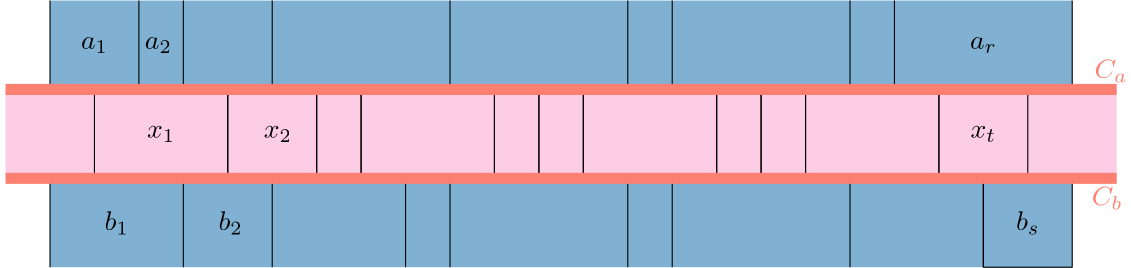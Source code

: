 <?xml version="1.0"?>
<!DOCTYPE ipe SYSTEM "ipe.dtd">
<ipe version="70218" creator="Ipe 7.2.18">
<info created="D:20200827074517" modified="D:20200827092118"/>
<ipestyle name="basic">
<symbol name="arrow/arc(spx)">
<path stroke="sym-stroke" fill="sym-stroke" pen="sym-pen">
0 0 m
-1 0.333 l
-1 -0.333 l
h
</path>
</symbol>
<symbol name="arrow/farc(spx)">
<path stroke="sym-stroke" fill="white" pen="sym-pen">
0 0 m
-1 0.333 l
-1 -0.333 l
h
</path>
</symbol>
<symbol name="arrow/ptarc(spx)">
<path stroke="sym-stroke" fill="sym-stroke" pen="sym-pen">
0 0 m
-1 0.333 l
-0.8 0 l
-1 -0.333 l
h
</path>
</symbol>
<symbol name="arrow/fptarc(spx)">
<path stroke="sym-stroke" fill="white" pen="sym-pen">
0 0 m
-1 0.333 l
-0.8 0 l
-1 -0.333 l
h
</path>
</symbol>
<symbol name="mark/circle(sx)" transformations="translations">
<path fill="sym-stroke">
0.6 0 0 0.6 0 0 e
0.4 0 0 0.4 0 0 e
</path>
</symbol>
<symbol name="mark/disk(sx)" transformations="translations">
<path fill="sym-stroke">
0.6 0 0 0.6 0 0 e
</path>
</symbol>
<symbol name="mark/fdisk(sfx)" transformations="translations">
<group>
<path fill="sym-fill">
0.5 0 0 0.5 0 0 e
</path>
<path fill="sym-stroke" fillrule="eofill">
0.6 0 0 0.6 0 0 e
0.4 0 0 0.4 0 0 e
</path>
</group>
</symbol>
<symbol name="mark/box(sx)" transformations="translations">
<path fill="sym-stroke" fillrule="eofill">
-0.6 -0.6 m
0.6 -0.6 l
0.6 0.6 l
-0.6 0.6 l
h
-0.4 -0.4 m
0.4 -0.4 l
0.4 0.4 l
-0.4 0.4 l
h
</path>
</symbol>
<symbol name="mark/square(sx)" transformations="translations">
<path fill="sym-stroke">
-0.6 -0.6 m
0.6 -0.6 l
0.6 0.6 l
-0.6 0.6 l
h
</path>
</symbol>
<symbol name="mark/fsquare(sfx)" transformations="translations">
<group>
<path fill="sym-fill">
-0.5 -0.5 m
0.5 -0.5 l
0.5 0.5 l
-0.5 0.5 l
h
</path>
<path fill="sym-stroke" fillrule="eofill">
-0.6 -0.6 m
0.6 -0.6 l
0.6 0.6 l
-0.6 0.6 l
h
-0.4 -0.4 m
0.4 -0.4 l
0.4 0.4 l
-0.4 0.4 l
h
</path>
</group>
</symbol>
<symbol name="mark/cross(sx)" transformations="translations">
<group>
<path fill="sym-stroke">
-0.43 -0.57 m
0.57 0.43 l
0.43 0.57 l
-0.57 -0.43 l
h
</path>
<path fill="sym-stroke">
-0.43 0.57 m
0.57 -0.43 l
0.43 -0.57 l
-0.57 0.43 l
h
</path>
</group>
</symbol>
<symbol name="arrow/fnormal(spx)">
<path stroke="sym-stroke" fill="white" pen="sym-pen">
0 0 m
-1 0.333 l
-1 -0.333 l
h
</path>
</symbol>
<symbol name="arrow/pointed(spx)">
<path stroke="sym-stroke" fill="sym-stroke" pen="sym-pen">
0 0 m
-1 0.333 l
-0.8 0 l
-1 -0.333 l
h
</path>
</symbol>
<symbol name="arrow/fpointed(spx)">
<path stroke="sym-stroke" fill="white" pen="sym-pen">
0 0 m
-1 0.333 l
-0.8 0 l
-1 -0.333 l
h
</path>
</symbol>
<symbol name="arrow/linear(spx)">
<path stroke="sym-stroke" pen="sym-pen">
-1 0.333 m
0 0 l
-1 -0.333 l
</path>
</symbol>
<symbol name="arrow/fdouble(spx)">
<path stroke="sym-stroke" fill="white" pen="sym-pen">
0 0 m
-1 0.333 l
-1 -0.333 l
h
-1 0 m
-2 0.333 l
-2 -0.333 l
h
</path>
</symbol>
<symbol name="arrow/double(spx)">
<path stroke="sym-stroke" fill="sym-stroke" pen="sym-pen">
0 0 m
-1 0.333 l
-1 -0.333 l
h
-1 0 m
-2 0.333 l
-2 -0.333 l
h
</path>
</symbol>
<symbol name="arrow/mid-normal(spx)">
<path stroke="sym-stroke" fill="sym-stroke" pen="sym-pen">
0.5 0 m
-0.5 0.333 l
-0.5 -0.333 l
h
</path>
</symbol>
<symbol name="arrow/mid-fnormal(spx)">
<path stroke="sym-stroke" fill="white" pen="sym-pen">
0.5 0 m
-0.5 0.333 l
-0.5 -0.333 l
h
</path>
</symbol>
<symbol name="arrow/mid-pointed(spx)">
<path stroke="sym-stroke" fill="sym-stroke" pen="sym-pen">
0.5 0 m
-0.5 0.333 l
-0.3 0 l
-0.5 -0.333 l
h
</path>
</symbol>
<symbol name="arrow/mid-fpointed(spx)">
<path stroke="sym-stroke" fill="white" pen="sym-pen">
0.5 0 m
-0.5 0.333 l
-0.3 0 l
-0.5 -0.333 l
h
</path>
</symbol>
<symbol name="arrow/mid-double(spx)">
<path stroke="sym-stroke" fill="sym-stroke" pen="sym-pen">
1 0 m
0 0.333 l
0 -0.333 l
h
0 0 m
-1 0.333 l
-1 -0.333 l
h
</path>
</symbol>
<symbol name="arrow/mid-fdouble(spx)">
<path stroke="sym-stroke" fill="white" pen="sym-pen">
1 0 m
0 0.333 l
0 -0.333 l
h
0 0 m
-1 0.333 l
-1 -0.333 l
h
</path>
</symbol>
<pen name="heavier" value="0.8"/>
<pen name="fat" value="1.2"/>
<pen name="ultrafat" value="2"/>
<symbolsize name="large" value="5"/>
<symbolsize name="small" value="2"/>
<symbolsize name="tiny" value="1.1"/>
<arrowsize name="large" value="10"/>
<arrowsize name="small" value="5"/>
<arrowsize name="tiny" value="3"/>
<color name="red" value="1 0 0"/>
<color name="blue" value="0 0 1"/>
<color name="green" value="0 1 0"/>
<color name="yellow" value="1 1 0"/>
<color name="orange" value="1 0.647 0"/>
<color name="gold" value="1 0.843 0"/>
<color name="purple" value="0.627 0.125 0.941"/>
<color name="gray" value="0.745"/>
<color name="brown" value="0.647 0.165 0.165"/>
<color name="navy" value="0 0 0.502"/>
<color name="pink" value="1 0.753 0.796"/>
<color name="seagreen" value="0.18 0.545 0.341"/>
<color name="turquoise" value="0.251 0.878 0.816"/>
<color name="violet" value="0.933 0.51 0.933"/>
<color name="darkblue" value="0 0 0.545"/>
<color name="darkcyan" value="0 0.545 0.545"/>
<color name="darkgray" value="0.663"/>
<color name="darkgreen" value="0 0.392 0"/>
<color name="darkmagenta" value="0.545 0 0.545"/>
<color name="darkorange" value="1 0.549 0"/>
<color name="darkred" value="0.545 0 0"/>
<color name="lightblue" value="0.678 0.847 0.902"/>
<color name="lightcyan" value="0.878 1 1"/>
<color name="lightgray" value="0.827"/>
<color name="lightgreen" value="0.565 0.933 0.565"/>
<color name="lightyellow" value="1 1 0.878"/>
<dashstyle name="dotted" value="[1 3] 0"/>
<dashstyle name="dashed" value="[4] 0"/>
<dashstyle name="dash dotted" value="[4 2 1 2] 0"/>
<dashstyle name="dash dot dotted" value="[4 2 1 2 1 2] 0"/>
<textsize name="large" value="\large"/>
<textsize name="Large" value="\Large"/>
<textsize name="LARGE" value="\LARGE"/>
<textsize name="huge" value="\huge"/>
<textsize name="Huge" value="\Huge"/>
<textsize name="small" value="\small"/>
<textsize name="footnote" value="\footnotesize"/>
<textsize name="tiny" value="\tiny"/>
<textstyle name="center" begin="\begin{center}" end="\end{center}"/>
<textstyle name="itemize" begin="\begin{itemize}" end="\end{itemize}"/>
<textstyle name="item" begin="\begin{itemize}\item{}" end="\end{itemize}"/>
<gridsize name="4 pts" value="4"/>
<gridsize name="8 pts (~3 mm)" value="8"/>
<gridsize name="16 pts (~6 mm)" value="16"/>
<gridsize name="32 pts (~12 mm)" value="32"/>
<gridsize name="10 pts (~3.5 mm)" value="10"/>
<gridsize name="20 pts (~7 mm)" value="20"/>
<gridsize name="14 pts (~5 mm)" value="14"/>
<gridsize name="28 pts (~10 mm)" value="28"/>
<gridsize name="56 pts (~20 mm)" value="56"/>
<anglesize name="90 deg" value="90"/>
<anglesize name="60 deg" value="60"/>
<anglesize name="45 deg" value="45"/>
<anglesize name="30 deg" value="30"/>
<anglesize name="22.5 deg" value="22.5"/>
<opacity name="10%" value="0.1"/>
<opacity name="30%" value="0.3"/>
<opacity name="50%" value="0.5"/>
<opacity name="75%" value="0.75"/>
<tiling name="falling" angle="-60" step="4" width="1"/>
<tiling name="rising" angle="30" step="4" width="1"/>
</ipestyle>
<ipestyle name="brew">
<pen name="fattyfatfat" value="4"/>
<color name="aliceblue" value="0.941 0.973 1"/>
<color name="brew1" value="0.552 0.827 0.78"/>
<color name="brew2" value="1 1 0.701"/>
<color name="brew3" value="0.745 0.729 0.854"/>
<color name="brew4" value="0.984 0.501 0.447"/>
<color name="brew5" value="0.501 0.694 0.827"/>
<color name="brew6" value="0.992 0.705 0.384"/>
<color name="brew7" value="0.701 0.87 0.411"/>
<color name="brew8" value="0.988 0.803 0.898"/>
</ipestyle>
<page>
<layer name="x"/>
<layer name="a"/>
<layer name="b"/>
<layer name="C"/>
<layer name="ab"/>
<view layers="x a b C" active="a"/>
<view layers="x C ab" active="ab"/>
<path layer="b" matrix="1 0 0 1 0 -96" fill="brew5">
112 736 m
112 704 l
480 704 l
480 736 l
h
</path>
<path layer="a" matrix="1 0 0 1 0 -96" fill="brew5">
112 800 m
112 768 l
480 768 l
480 800 l
h
</path>
<path layer="x" matrix="1 0 0 1 0 -96" fill="brew8">
96 768 m
96 736 l
496 736 l
496 768 l
h
</path>
<path matrix="1 0 0 1 0 -96" stroke="black">
128 768 m
128 736 l
176 736 l
176 768 l
h
</path>
<path matrix="1 0 0 1 0 -96" stroke="black">
176 768 m
176 736 l
208 736 l
208 768 l
h
</path>
<path matrix="1 0 0 1 0 -96" stroke="black">
208 768 m
208 736 l
224 736 l
224 768 l
h
</path>
<path matrix="1 0 0 1 0 -96" stroke="black">
224 768 m
224 736 l
272 736 l
272 768 l
h
</path>
<path matrix="1 0 0 1 0 -96" stroke="black">
272 768 m
272 736 l
288 736 l
288 768 l
h
</path>
<path matrix="1 0 0 1 0 -96" stroke="black">
288 768 m
288 736 l
304 736 l
304 768 l
h
</path>
<path matrix="1 0 0 1 0 -96" stroke="black">
304 768 m
304 736 l
352 736 l
352 768 l
h
</path>
<path matrix="1 0 0 1 0 -96" stroke="black">
352 768 m
352 736 l
368 736 l
368 768 l
h
</path>
<text matrix="1 0 0 1 -30 -96" transformations="translations" pos="224 752" stroke="black" type="label" width="10.163" height="4.294" depth="1.49" halign="center" valign="center" style="math">x_2</text>
<path matrix="1 0 0 1 0 -96" stroke="black">
368 768 m
368 736 l
384 736 l
384 768 l
h
</path>
<path matrix="1 0 0 1 0 -96" stroke="black">
384 768 m
384 736 l
432 736 l
432 768 l
h
</path>
<path matrix="1 0 0 1 0 -96" stroke="black">
432 768 m
432 736 l
464 736 l
464 768 l
h
</path>
<path layer="b" matrix="1 0 0 1 0 -96" stroke="black">
448 736 m
448 704 l
480 704 l
480 736 l
h
</path>
<text layer="x" matrix="1 0 0 1 -72 -96" transformations="translations" pos="224 752" stroke="black" type="label" width="10.163" height="4.294" depth="1.49" halign="center" valign="center" style="math">x_1</text>
<text matrix="1 0 0 1 224 -96" transformations="translations" pos="224 752" stroke="black" type="label" width="9.202" height="4.294" depth="1.49" halign="center" valign="center" style="math">x_t</text>
<text layer="b" matrix="1 0 0 1 -96 -64" transformations="translations" pos="224 752" stroke="black" type="label" width="9.736" height="4.294" depth="1.49" halign="center" valign="center" style="math">a_1</text>
<text matrix="1 0 0 1 224 -64" transformations="translations" pos="224 752" stroke="black" type="label" width="9.678" height="4.294" depth="1.49" halign="center" valign="center" style="math">a_r</text>
<text matrix="1 0 0 1 -88 -128" transformations="translations" pos="224 752" stroke="black" type="label" width="8.745" height="6.923" depth="1.49" halign="center" valign="center" style="math">b_1</text>
<text matrix="1 0 0 1 240 -128" transformations="translations" pos="224 752" stroke="black" type="label" width="8.534" height="6.923" depth="1.49" halign="center" valign="center" style="math">b_s</text>
<text matrix="1 0 0 1 -73 -64" transformations="translations" pos="224 752" stroke="black" type="label" width="9.736" height="4.294" depth="1.49" halign="center" valign="center" style="math">a_2</text>
<text matrix="1 0 0 1 -47 -128" transformations="translations" pos="224 752" stroke="black" type="label" width="8.745" height="6.923" depth="1.49" halign="center" valign="center" style="math">b_2</text>
<text layer="C" matrix="1 0 0 1 -8 -108" transformations="translations" pos="496 784" stroke="brew4" type="label" width="11.94" height="6.812" depth="1.49" valign="baseline" style="math">C_a</text>
<text matrix="1 0 0 1 -9 -147" transformations="translations" pos="496 784" stroke="brew4" type="label" width="11.122" height="6.812" depth="1.49" valign="top" style="math">C_b</text>
<path layer="a" stroke="black" fill="brew5">
112 672 m
112 704 l
</path>
<path stroke="black" fill="brew5">
144 672 m
144 704 l
</path>
<path stroke="black" fill="brew5">
160 672 m
160 704 l
</path>
<path stroke="black" fill="brew5">
192 672 m
192 704 l
</path>
<path stroke="black" fill="brew5">
256 672 m
256 704 l
</path>
<path stroke="black" fill="brew5">
320 672 m
320 704 l
</path>
<path stroke="black" fill="brew5">
336 672 m
336 704 l
</path>
<path stroke="black" fill="brew5">
400 672 m
400 704 l
</path>
<path stroke="black" fill="brew5">
416 672 m
416 704 l
</path>
<path stroke="black" fill="brew5">
480 672 m
480 704 l
</path>
<path stroke="black" fill="brew5">
112 640 m
112 608 l
</path>
<path stroke="black" fill="brew5">
160 640 m
160 608 l
</path>
<path stroke="black" fill="brew5">
192 640 m
192 608 l
</path>
<path stroke="black" fill="brew5">
240 640 m
240 608 l
</path>
<path stroke="black" fill="brew5">
256 640 m
256 608 l
</path>
<path stroke="black" fill="brew5">
320 640 m
320 608 l
</path>
<path stroke="black" fill="brew5">
336 640 m
336 608 l
</path>
<path stroke="black" fill="brew5">
400 640 m
400 608 l
</path>
<path stroke="black" fill="brew5">
448 640 m
448 608 l
</path>
<path layer="C" matrix="1 0 0 1 0 -96" stroke="brew4" pen="fattyfatfat">
96 768 m
496 768 l
</path>
<path matrix="1 0 0 1 0 -96" stroke="brew4" pen="fattyfatfat">
96 736 m
496 736 l
</path>
</page>
<page>
<layer name="alpha"/>
<view layers="alpha" active="alpha"/>
</page>
</ipe>

